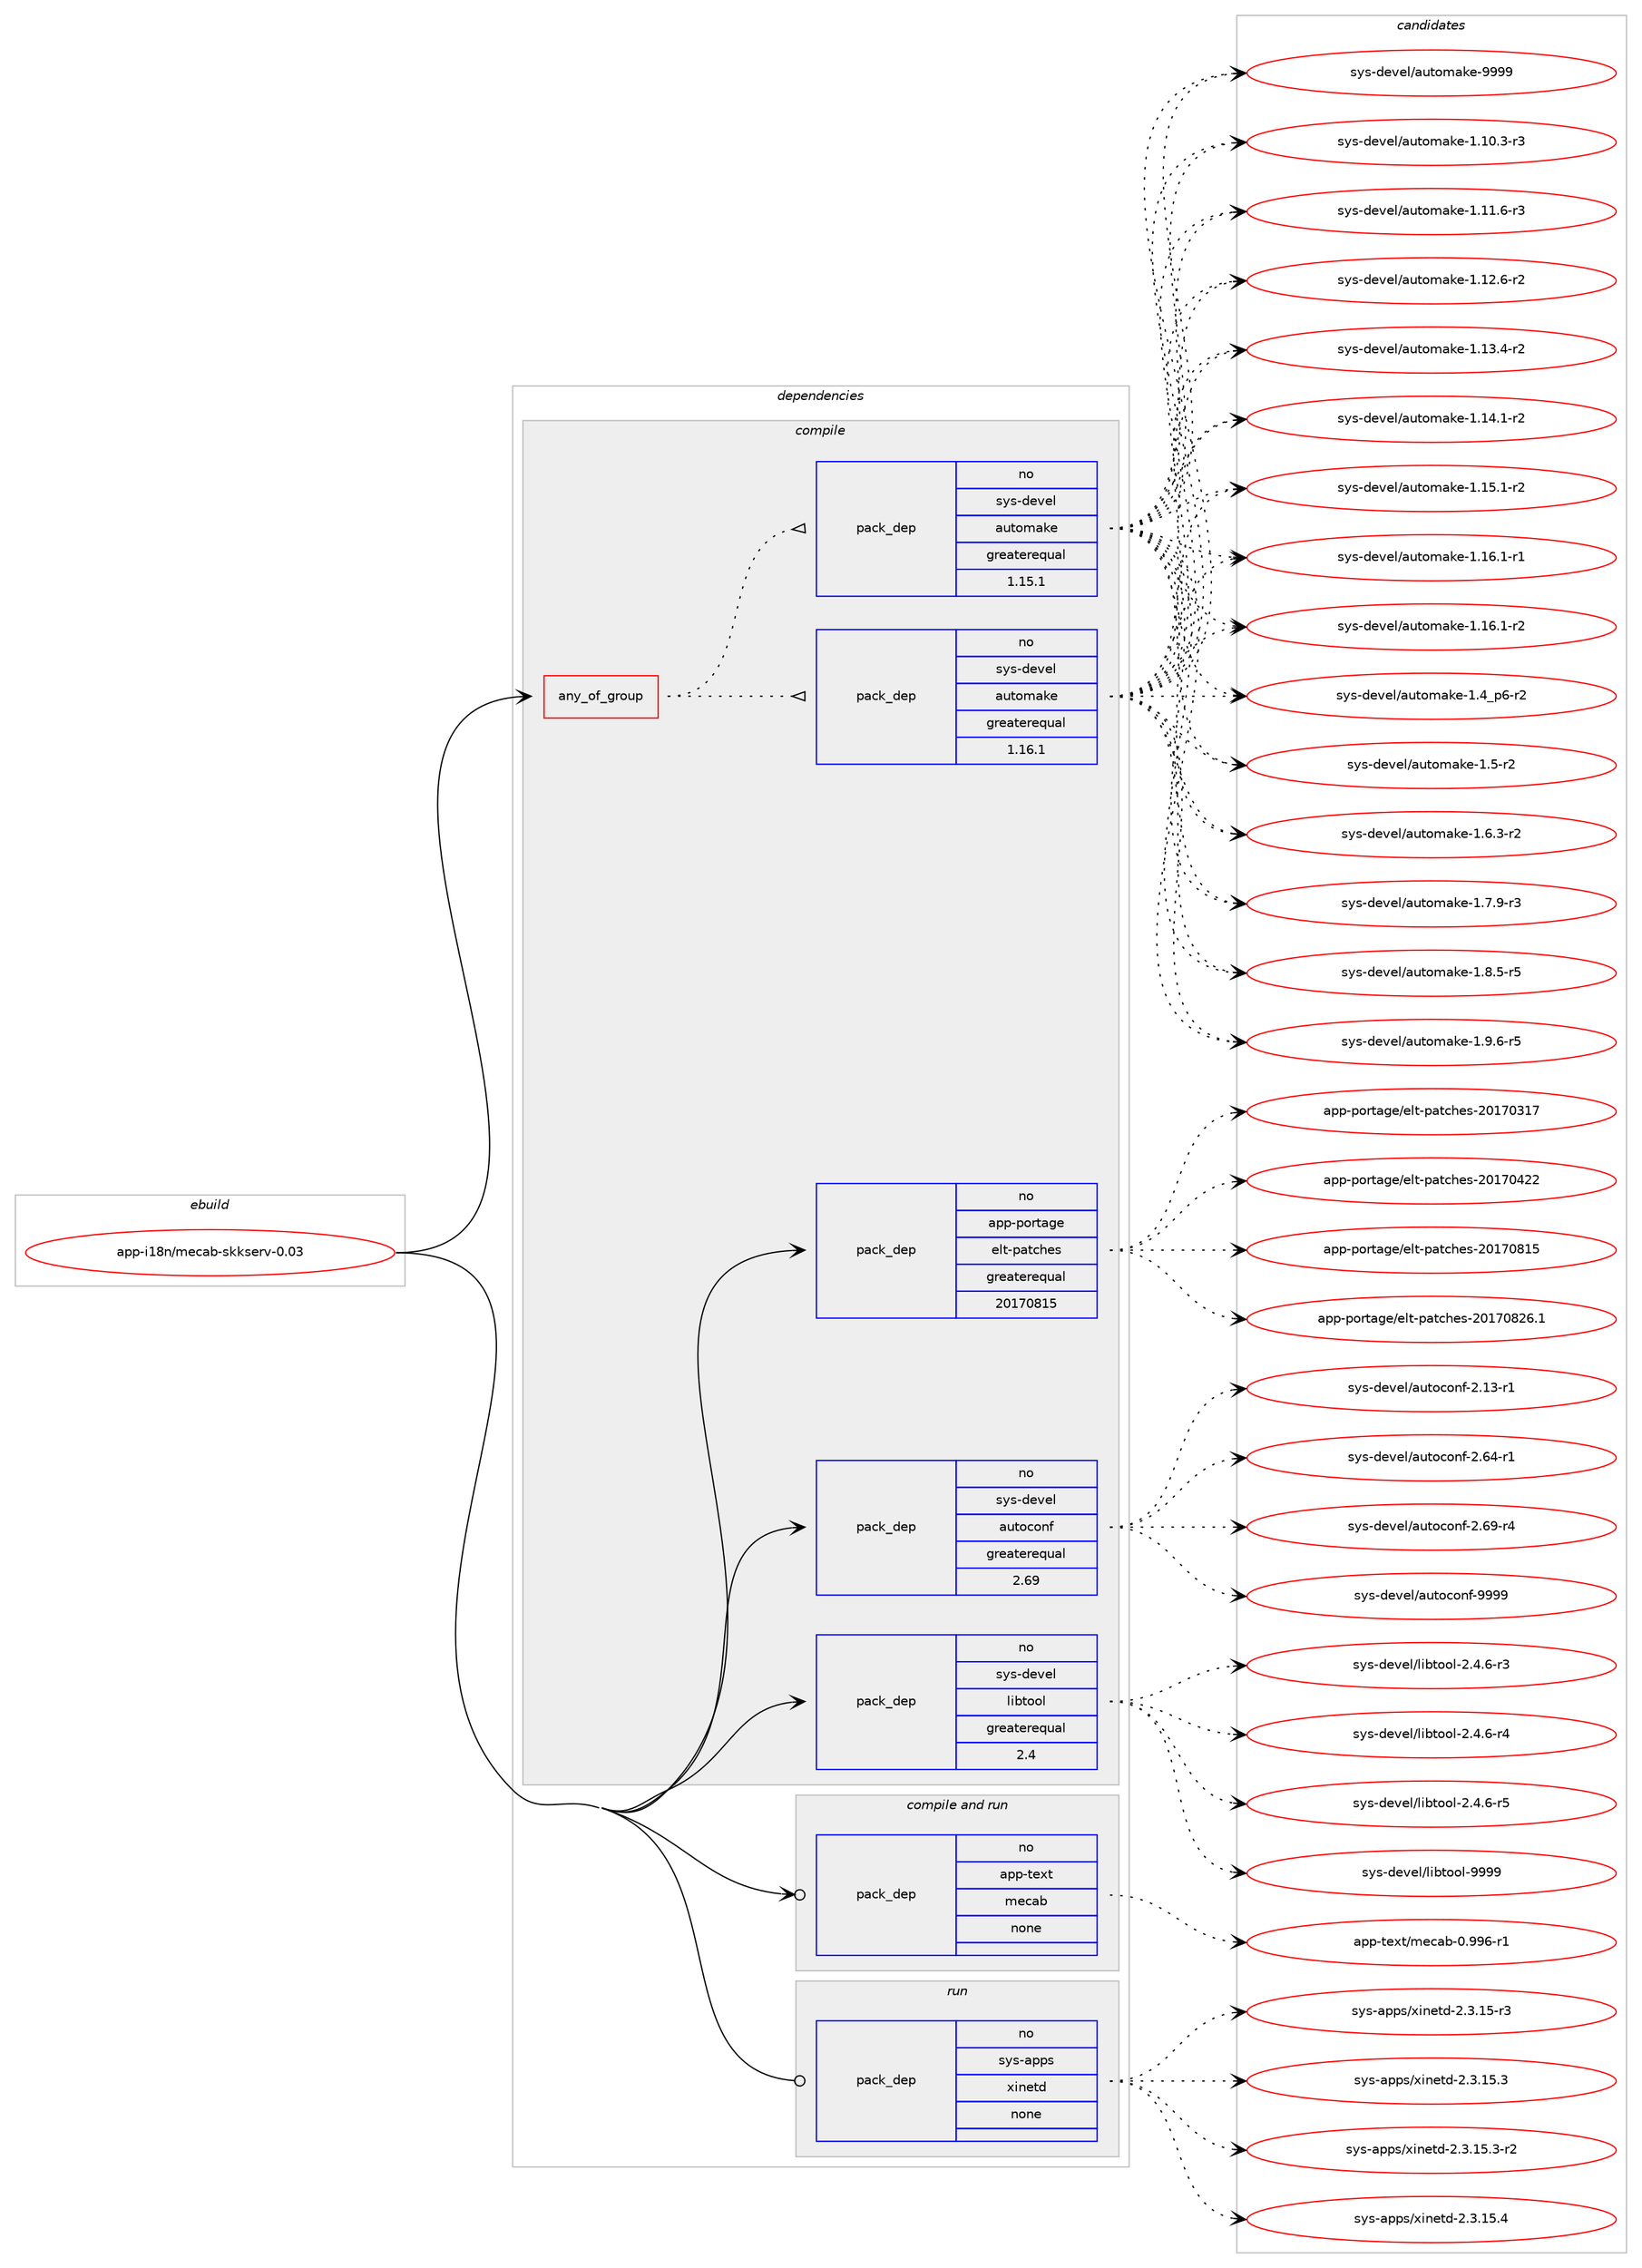 digraph prolog {

# *************
# Graph options
# *************

newrank=true;
concentrate=true;
compound=true;
graph [rankdir=LR,fontname=Helvetica,fontsize=10,ranksep=1.5];#, ranksep=2.5, nodesep=0.2];
edge  [arrowhead=vee];
node  [fontname=Helvetica,fontsize=10];

# **********
# The ebuild
# **********

subgraph cluster_leftcol {
color=gray;
rank=same;
label=<<i>ebuild</i>>;
id [label="app-i18n/mecab-skkserv-0.03", color=red, width=4, href="../app-i18n/mecab-skkserv-0.03.svg"];
}

# ****************
# The dependencies
# ****************

subgraph cluster_midcol {
color=gray;
label=<<i>dependencies</i>>;
subgraph cluster_compile {
fillcolor="#eeeeee";
style=filled;
label=<<i>compile</i>>;
subgraph any8611 {
dependency495386 [label=<<TABLE BORDER="0" CELLBORDER="1" CELLSPACING="0" CELLPADDING="4"><TR><TD CELLPADDING="10">any_of_group</TD></TR></TABLE>>, shape=none, color=red];subgraph pack368058 {
dependency495387 [label=<<TABLE BORDER="0" CELLBORDER="1" CELLSPACING="0" CELLPADDING="4" WIDTH="220"><TR><TD ROWSPAN="6" CELLPADDING="30">pack_dep</TD></TR><TR><TD WIDTH="110">no</TD></TR><TR><TD>sys-devel</TD></TR><TR><TD>automake</TD></TR><TR><TD>greaterequal</TD></TR><TR><TD>1.16.1</TD></TR></TABLE>>, shape=none, color=blue];
}
dependency495386:e -> dependency495387:w [weight=20,style="dotted",arrowhead="oinv"];
subgraph pack368059 {
dependency495388 [label=<<TABLE BORDER="0" CELLBORDER="1" CELLSPACING="0" CELLPADDING="4" WIDTH="220"><TR><TD ROWSPAN="6" CELLPADDING="30">pack_dep</TD></TR><TR><TD WIDTH="110">no</TD></TR><TR><TD>sys-devel</TD></TR><TR><TD>automake</TD></TR><TR><TD>greaterequal</TD></TR><TR><TD>1.15.1</TD></TR></TABLE>>, shape=none, color=blue];
}
dependency495386:e -> dependency495388:w [weight=20,style="dotted",arrowhead="oinv"];
}
id:e -> dependency495386:w [weight=20,style="solid",arrowhead="vee"];
subgraph pack368060 {
dependency495389 [label=<<TABLE BORDER="0" CELLBORDER="1" CELLSPACING="0" CELLPADDING="4" WIDTH="220"><TR><TD ROWSPAN="6" CELLPADDING="30">pack_dep</TD></TR><TR><TD WIDTH="110">no</TD></TR><TR><TD>app-portage</TD></TR><TR><TD>elt-patches</TD></TR><TR><TD>greaterequal</TD></TR><TR><TD>20170815</TD></TR></TABLE>>, shape=none, color=blue];
}
id:e -> dependency495389:w [weight=20,style="solid",arrowhead="vee"];
subgraph pack368061 {
dependency495390 [label=<<TABLE BORDER="0" CELLBORDER="1" CELLSPACING="0" CELLPADDING="4" WIDTH="220"><TR><TD ROWSPAN="6" CELLPADDING="30">pack_dep</TD></TR><TR><TD WIDTH="110">no</TD></TR><TR><TD>sys-devel</TD></TR><TR><TD>autoconf</TD></TR><TR><TD>greaterequal</TD></TR><TR><TD>2.69</TD></TR></TABLE>>, shape=none, color=blue];
}
id:e -> dependency495390:w [weight=20,style="solid",arrowhead="vee"];
subgraph pack368062 {
dependency495391 [label=<<TABLE BORDER="0" CELLBORDER="1" CELLSPACING="0" CELLPADDING="4" WIDTH="220"><TR><TD ROWSPAN="6" CELLPADDING="30">pack_dep</TD></TR><TR><TD WIDTH="110">no</TD></TR><TR><TD>sys-devel</TD></TR><TR><TD>libtool</TD></TR><TR><TD>greaterequal</TD></TR><TR><TD>2.4</TD></TR></TABLE>>, shape=none, color=blue];
}
id:e -> dependency495391:w [weight=20,style="solid",arrowhead="vee"];
}
subgraph cluster_compileandrun {
fillcolor="#eeeeee";
style=filled;
label=<<i>compile and run</i>>;
subgraph pack368063 {
dependency495392 [label=<<TABLE BORDER="0" CELLBORDER="1" CELLSPACING="0" CELLPADDING="4" WIDTH="220"><TR><TD ROWSPAN="6" CELLPADDING="30">pack_dep</TD></TR><TR><TD WIDTH="110">no</TD></TR><TR><TD>app-text</TD></TR><TR><TD>mecab</TD></TR><TR><TD>none</TD></TR><TR><TD></TD></TR></TABLE>>, shape=none, color=blue];
}
id:e -> dependency495392:w [weight=20,style="solid",arrowhead="odotvee"];
}
subgraph cluster_run {
fillcolor="#eeeeee";
style=filled;
label=<<i>run</i>>;
subgraph pack368064 {
dependency495393 [label=<<TABLE BORDER="0" CELLBORDER="1" CELLSPACING="0" CELLPADDING="4" WIDTH="220"><TR><TD ROWSPAN="6" CELLPADDING="30">pack_dep</TD></TR><TR><TD WIDTH="110">no</TD></TR><TR><TD>sys-apps</TD></TR><TR><TD>xinetd</TD></TR><TR><TD>none</TD></TR><TR><TD></TD></TR></TABLE>>, shape=none, color=blue];
}
id:e -> dependency495393:w [weight=20,style="solid",arrowhead="odot"];
}
}

# **************
# The candidates
# **************

subgraph cluster_choices {
rank=same;
color=gray;
label=<<i>candidates</i>>;

subgraph choice368058 {
color=black;
nodesep=1;
choice11512111545100101118101108479711711611110997107101454946494846514511451 [label="sys-devel/automake-1.10.3-r3", color=red, width=4,href="../sys-devel/automake-1.10.3-r3.svg"];
choice11512111545100101118101108479711711611110997107101454946494946544511451 [label="sys-devel/automake-1.11.6-r3", color=red, width=4,href="../sys-devel/automake-1.11.6-r3.svg"];
choice11512111545100101118101108479711711611110997107101454946495046544511450 [label="sys-devel/automake-1.12.6-r2", color=red, width=4,href="../sys-devel/automake-1.12.6-r2.svg"];
choice11512111545100101118101108479711711611110997107101454946495146524511450 [label="sys-devel/automake-1.13.4-r2", color=red, width=4,href="../sys-devel/automake-1.13.4-r2.svg"];
choice11512111545100101118101108479711711611110997107101454946495246494511450 [label="sys-devel/automake-1.14.1-r2", color=red, width=4,href="../sys-devel/automake-1.14.1-r2.svg"];
choice11512111545100101118101108479711711611110997107101454946495346494511450 [label="sys-devel/automake-1.15.1-r2", color=red, width=4,href="../sys-devel/automake-1.15.1-r2.svg"];
choice11512111545100101118101108479711711611110997107101454946495446494511449 [label="sys-devel/automake-1.16.1-r1", color=red, width=4,href="../sys-devel/automake-1.16.1-r1.svg"];
choice11512111545100101118101108479711711611110997107101454946495446494511450 [label="sys-devel/automake-1.16.1-r2", color=red, width=4,href="../sys-devel/automake-1.16.1-r2.svg"];
choice115121115451001011181011084797117116111109971071014549465295112544511450 [label="sys-devel/automake-1.4_p6-r2", color=red, width=4,href="../sys-devel/automake-1.4_p6-r2.svg"];
choice11512111545100101118101108479711711611110997107101454946534511450 [label="sys-devel/automake-1.5-r2", color=red, width=4,href="../sys-devel/automake-1.5-r2.svg"];
choice115121115451001011181011084797117116111109971071014549465446514511450 [label="sys-devel/automake-1.6.3-r2", color=red, width=4,href="../sys-devel/automake-1.6.3-r2.svg"];
choice115121115451001011181011084797117116111109971071014549465546574511451 [label="sys-devel/automake-1.7.9-r3", color=red, width=4,href="../sys-devel/automake-1.7.9-r3.svg"];
choice115121115451001011181011084797117116111109971071014549465646534511453 [label="sys-devel/automake-1.8.5-r5", color=red, width=4,href="../sys-devel/automake-1.8.5-r5.svg"];
choice115121115451001011181011084797117116111109971071014549465746544511453 [label="sys-devel/automake-1.9.6-r5", color=red, width=4,href="../sys-devel/automake-1.9.6-r5.svg"];
choice115121115451001011181011084797117116111109971071014557575757 [label="sys-devel/automake-9999", color=red, width=4,href="../sys-devel/automake-9999.svg"];
dependency495387:e -> choice11512111545100101118101108479711711611110997107101454946494846514511451:w [style=dotted,weight="100"];
dependency495387:e -> choice11512111545100101118101108479711711611110997107101454946494946544511451:w [style=dotted,weight="100"];
dependency495387:e -> choice11512111545100101118101108479711711611110997107101454946495046544511450:w [style=dotted,weight="100"];
dependency495387:e -> choice11512111545100101118101108479711711611110997107101454946495146524511450:w [style=dotted,weight="100"];
dependency495387:e -> choice11512111545100101118101108479711711611110997107101454946495246494511450:w [style=dotted,weight="100"];
dependency495387:e -> choice11512111545100101118101108479711711611110997107101454946495346494511450:w [style=dotted,weight="100"];
dependency495387:e -> choice11512111545100101118101108479711711611110997107101454946495446494511449:w [style=dotted,weight="100"];
dependency495387:e -> choice11512111545100101118101108479711711611110997107101454946495446494511450:w [style=dotted,weight="100"];
dependency495387:e -> choice115121115451001011181011084797117116111109971071014549465295112544511450:w [style=dotted,weight="100"];
dependency495387:e -> choice11512111545100101118101108479711711611110997107101454946534511450:w [style=dotted,weight="100"];
dependency495387:e -> choice115121115451001011181011084797117116111109971071014549465446514511450:w [style=dotted,weight="100"];
dependency495387:e -> choice115121115451001011181011084797117116111109971071014549465546574511451:w [style=dotted,weight="100"];
dependency495387:e -> choice115121115451001011181011084797117116111109971071014549465646534511453:w [style=dotted,weight="100"];
dependency495387:e -> choice115121115451001011181011084797117116111109971071014549465746544511453:w [style=dotted,weight="100"];
dependency495387:e -> choice115121115451001011181011084797117116111109971071014557575757:w [style=dotted,weight="100"];
}
subgraph choice368059 {
color=black;
nodesep=1;
choice11512111545100101118101108479711711611110997107101454946494846514511451 [label="sys-devel/automake-1.10.3-r3", color=red, width=4,href="../sys-devel/automake-1.10.3-r3.svg"];
choice11512111545100101118101108479711711611110997107101454946494946544511451 [label="sys-devel/automake-1.11.6-r3", color=red, width=4,href="../sys-devel/automake-1.11.6-r3.svg"];
choice11512111545100101118101108479711711611110997107101454946495046544511450 [label="sys-devel/automake-1.12.6-r2", color=red, width=4,href="../sys-devel/automake-1.12.6-r2.svg"];
choice11512111545100101118101108479711711611110997107101454946495146524511450 [label="sys-devel/automake-1.13.4-r2", color=red, width=4,href="../sys-devel/automake-1.13.4-r2.svg"];
choice11512111545100101118101108479711711611110997107101454946495246494511450 [label="sys-devel/automake-1.14.1-r2", color=red, width=4,href="../sys-devel/automake-1.14.1-r2.svg"];
choice11512111545100101118101108479711711611110997107101454946495346494511450 [label="sys-devel/automake-1.15.1-r2", color=red, width=4,href="../sys-devel/automake-1.15.1-r2.svg"];
choice11512111545100101118101108479711711611110997107101454946495446494511449 [label="sys-devel/automake-1.16.1-r1", color=red, width=4,href="../sys-devel/automake-1.16.1-r1.svg"];
choice11512111545100101118101108479711711611110997107101454946495446494511450 [label="sys-devel/automake-1.16.1-r2", color=red, width=4,href="../sys-devel/automake-1.16.1-r2.svg"];
choice115121115451001011181011084797117116111109971071014549465295112544511450 [label="sys-devel/automake-1.4_p6-r2", color=red, width=4,href="../sys-devel/automake-1.4_p6-r2.svg"];
choice11512111545100101118101108479711711611110997107101454946534511450 [label="sys-devel/automake-1.5-r2", color=red, width=4,href="../sys-devel/automake-1.5-r2.svg"];
choice115121115451001011181011084797117116111109971071014549465446514511450 [label="sys-devel/automake-1.6.3-r2", color=red, width=4,href="../sys-devel/automake-1.6.3-r2.svg"];
choice115121115451001011181011084797117116111109971071014549465546574511451 [label="sys-devel/automake-1.7.9-r3", color=red, width=4,href="../sys-devel/automake-1.7.9-r3.svg"];
choice115121115451001011181011084797117116111109971071014549465646534511453 [label="sys-devel/automake-1.8.5-r5", color=red, width=4,href="../sys-devel/automake-1.8.5-r5.svg"];
choice115121115451001011181011084797117116111109971071014549465746544511453 [label="sys-devel/automake-1.9.6-r5", color=red, width=4,href="../sys-devel/automake-1.9.6-r5.svg"];
choice115121115451001011181011084797117116111109971071014557575757 [label="sys-devel/automake-9999", color=red, width=4,href="../sys-devel/automake-9999.svg"];
dependency495388:e -> choice11512111545100101118101108479711711611110997107101454946494846514511451:w [style=dotted,weight="100"];
dependency495388:e -> choice11512111545100101118101108479711711611110997107101454946494946544511451:w [style=dotted,weight="100"];
dependency495388:e -> choice11512111545100101118101108479711711611110997107101454946495046544511450:w [style=dotted,weight="100"];
dependency495388:e -> choice11512111545100101118101108479711711611110997107101454946495146524511450:w [style=dotted,weight="100"];
dependency495388:e -> choice11512111545100101118101108479711711611110997107101454946495246494511450:w [style=dotted,weight="100"];
dependency495388:e -> choice11512111545100101118101108479711711611110997107101454946495346494511450:w [style=dotted,weight="100"];
dependency495388:e -> choice11512111545100101118101108479711711611110997107101454946495446494511449:w [style=dotted,weight="100"];
dependency495388:e -> choice11512111545100101118101108479711711611110997107101454946495446494511450:w [style=dotted,weight="100"];
dependency495388:e -> choice115121115451001011181011084797117116111109971071014549465295112544511450:w [style=dotted,weight="100"];
dependency495388:e -> choice11512111545100101118101108479711711611110997107101454946534511450:w [style=dotted,weight="100"];
dependency495388:e -> choice115121115451001011181011084797117116111109971071014549465446514511450:w [style=dotted,weight="100"];
dependency495388:e -> choice115121115451001011181011084797117116111109971071014549465546574511451:w [style=dotted,weight="100"];
dependency495388:e -> choice115121115451001011181011084797117116111109971071014549465646534511453:w [style=dotted,weight="100"];
dependency495388:e -> choice115121115451001011181011084797117116111109971071014549465746544511453:w [style=dotted,weight="100"];
dependency495388:e -> choice115121115451001011181011084797117116111109971071014557575757:w [style=dotted,weight="100"];
}
subgraph choice368060 {
color=black;
nodesep=1;
choice97112112451121111141169710310147101108116451129711699104101115455048495548514955 [label="app-portage/elt-patches-20170317", color=red, width=4,href="../app-portage/elt-patches-20170317.svg"];
choice97112112451121111141169710310147101108116451129711699104101115455048495548525050 [label="app-portage/elt-patches-20170422", color=red, width=4,href="../app-portage/elt-patches-20170422.svg"];
choice97112112451121111141169710310147101108116451129711699104101115455048495548564953 [label="app-portage/elt-patches-20170815", color=red, width=4,href="../app-portage/elt-patches-20170815.svg"];
choice971121124511211111411697103101471011081164511297116991041011154550484955485650544649 [label="app-portage/elt-patches-20170826.1", color=red, width=4,href="../app-portage/elt-patches-20170826.1.svg"];
dependency495389:e -> choice97112112451121111141169710310147101108116451129711699104101115455048495548514955:w [style=dotted,weight="100"];
dependency495389:e -> choice97112112451121111141169710310147101108116451129711699104101115455048495548525050:w [style=dotted,weight="100"];
dependency495389:e -> choice97112112451121111141169710310147101108116451129711699104101115455048495548564953:w [style=dotted,weight="100"];
dependency495389:e -> choice971121124511211111411697103101471011081164511297116991041011154550484955485650544649:w [style=dotted,weight="100"];
}
subgraph choice368061 {
color=black;
nodesep=1;
choice1151211154510010111810110847971171161119911111010245504649514511449 [label="sys-devel/autoconf-2.13-r1", color=red, width=4,href="../sys-devel/autoconf-2.13-r1.svg"];
choice1151211154510010111810110847971171161119911111010245504654524511449 [label="sys-devel/autoconf-2.64-r1", color=red, width=4,href="../sys-devel/autoconf-2.64-r1.svg"];
choice1151211154510010111810110847971171161119911111010245504654574511452 [label="sys-devel/autoconf-2.69-r4", color=red, width=4,href="../sys-devel/autoconf-2.69-r4.svg"];
choice115121115451001011181011084797117116111991111101024557575757 [label="sys-devel/autoconf-9999", color=red, width=4,href="../sys-devel/autoconf-9999.svg"];
dependency495390:e -> choice1151211154510010111810110847971171161119911111010245504649514511449:w [style=dotted,weight="100"];
dependency495390:e -> choice1151211154510010111810110847971171161119911111010245504654524511449:w [style=dotted,weight="100"];
dependency495390:e -> choice1151211154510010111810110847971171161119911111010245504654574511452:w [style=dotted,weight="100"];
dependency495390:e -> choice115121115451001011181011084797117116111991111101024557575757:w [style=dotted,weight="100"];
}
subgraph choice368062 {
color=black;
nodesep=1;
choice1151211154510010111810110847108105981161111111084550465246544511451 [label="sys-devel/libtool-2.4.6-r3", color=red, width=4,href="../sys-devel/libtool-2.4.6-r3.svg"];
choice1151211154510010111810110847108105981161111111084550465246544511452 [label="sys-devel/libtool-2.4.6-r4", color=red, width=4,href="../sys-devel/libtool-2.4.6-r4.svg"];
choice1151211154510010111810110847108105981161111111084550465246544511453 [label="sys-devel/libtool-2.4.6-r5", color=red, width=4,href="../sys-devel/libtool-2.4.6-r5.svg"];
choice1151211154510010111810110847108105981161111111084557575757 [label="sys-devel/libtool-9999", color=red, width=4,href="../sys-devel/libtool-9999.svg"];
dependency495391:e -> choice1151211154510010111810110847108105981161111111084550465246544511451:w [style=dotted,weight="100"];
dependency495391:e -> choice1151211154510010111810110847108105981161111111084550465246544511452:w [style=dotted,weight="100"];
dependency495391:e -> choice1151211154510010111810110847108105981161111111084550465246544511453:w [style=dotted,weight="100"];
dependency495391:e -> choice1151211154510010111810110847108105981161111111084557575757:w [style=dotted,weight="100"];
}
subgraph choice368063 {
color=black;
nodesep=1;
choice9711211245116101120116471091019997984548465757544511449 [label="app-text/mecab-0.996-r1", color=red, width=4,href="../app-text/mecab-0.996-r1.svg"];
dependency495392:e -> choice9711211245116101120116471091019997984548465757544511449:w [style=dotted,weight="100"];
}
subgraph choice368064 {
color=black;
nodesep=1;
choice115121115459711211211547120105110101116100455046514649534511451 [label="sys-apps/xinetd-2.3.15-r3", color=red, width=4,href="../sys-apps/xinetd-2.3.15-r3.svg"];
choice115121115459711211211547120105110101116100455046514649534651 [label="sys-apps/xinetd-2.3.15.3", color=red, width=4,href="../sys-apps/xinetd-2.3.15.3.svg"];
choice1151211154597112112115471201051101011161004550465146495346514511450 [label="sys-apps/xinetd-2.3.15.3-r2", color=red, width=4,href="../sys-apps/xinetd-2.3.15.3-r2.svg"];
choice115121115459711211211547120105110101116100455046514649534652 [label="sys-apps/xinetd-2.3.15.4", color=red, width=4,href="../sys-apps/xinetd-2.3.15.4.svg"];
dependency495393:e -> choice115121115459711211211547120105110101116100455046514649534511451:w [style=dotted,weight="100"];
dependency495393:e -> choice115121115459711211211547120105110101116100455046514649534651:w [style=dotted,weight="100"];
dependency495393:e -> choice1151211154597112112115471201051101011161004550465146495346514511450:w [style=dotted,weight="100"];
dependency495393:e -> choice115121115459711211211547120105110101116100455046514649534652:w [style=dotted,weight="100"];
}
}

}
